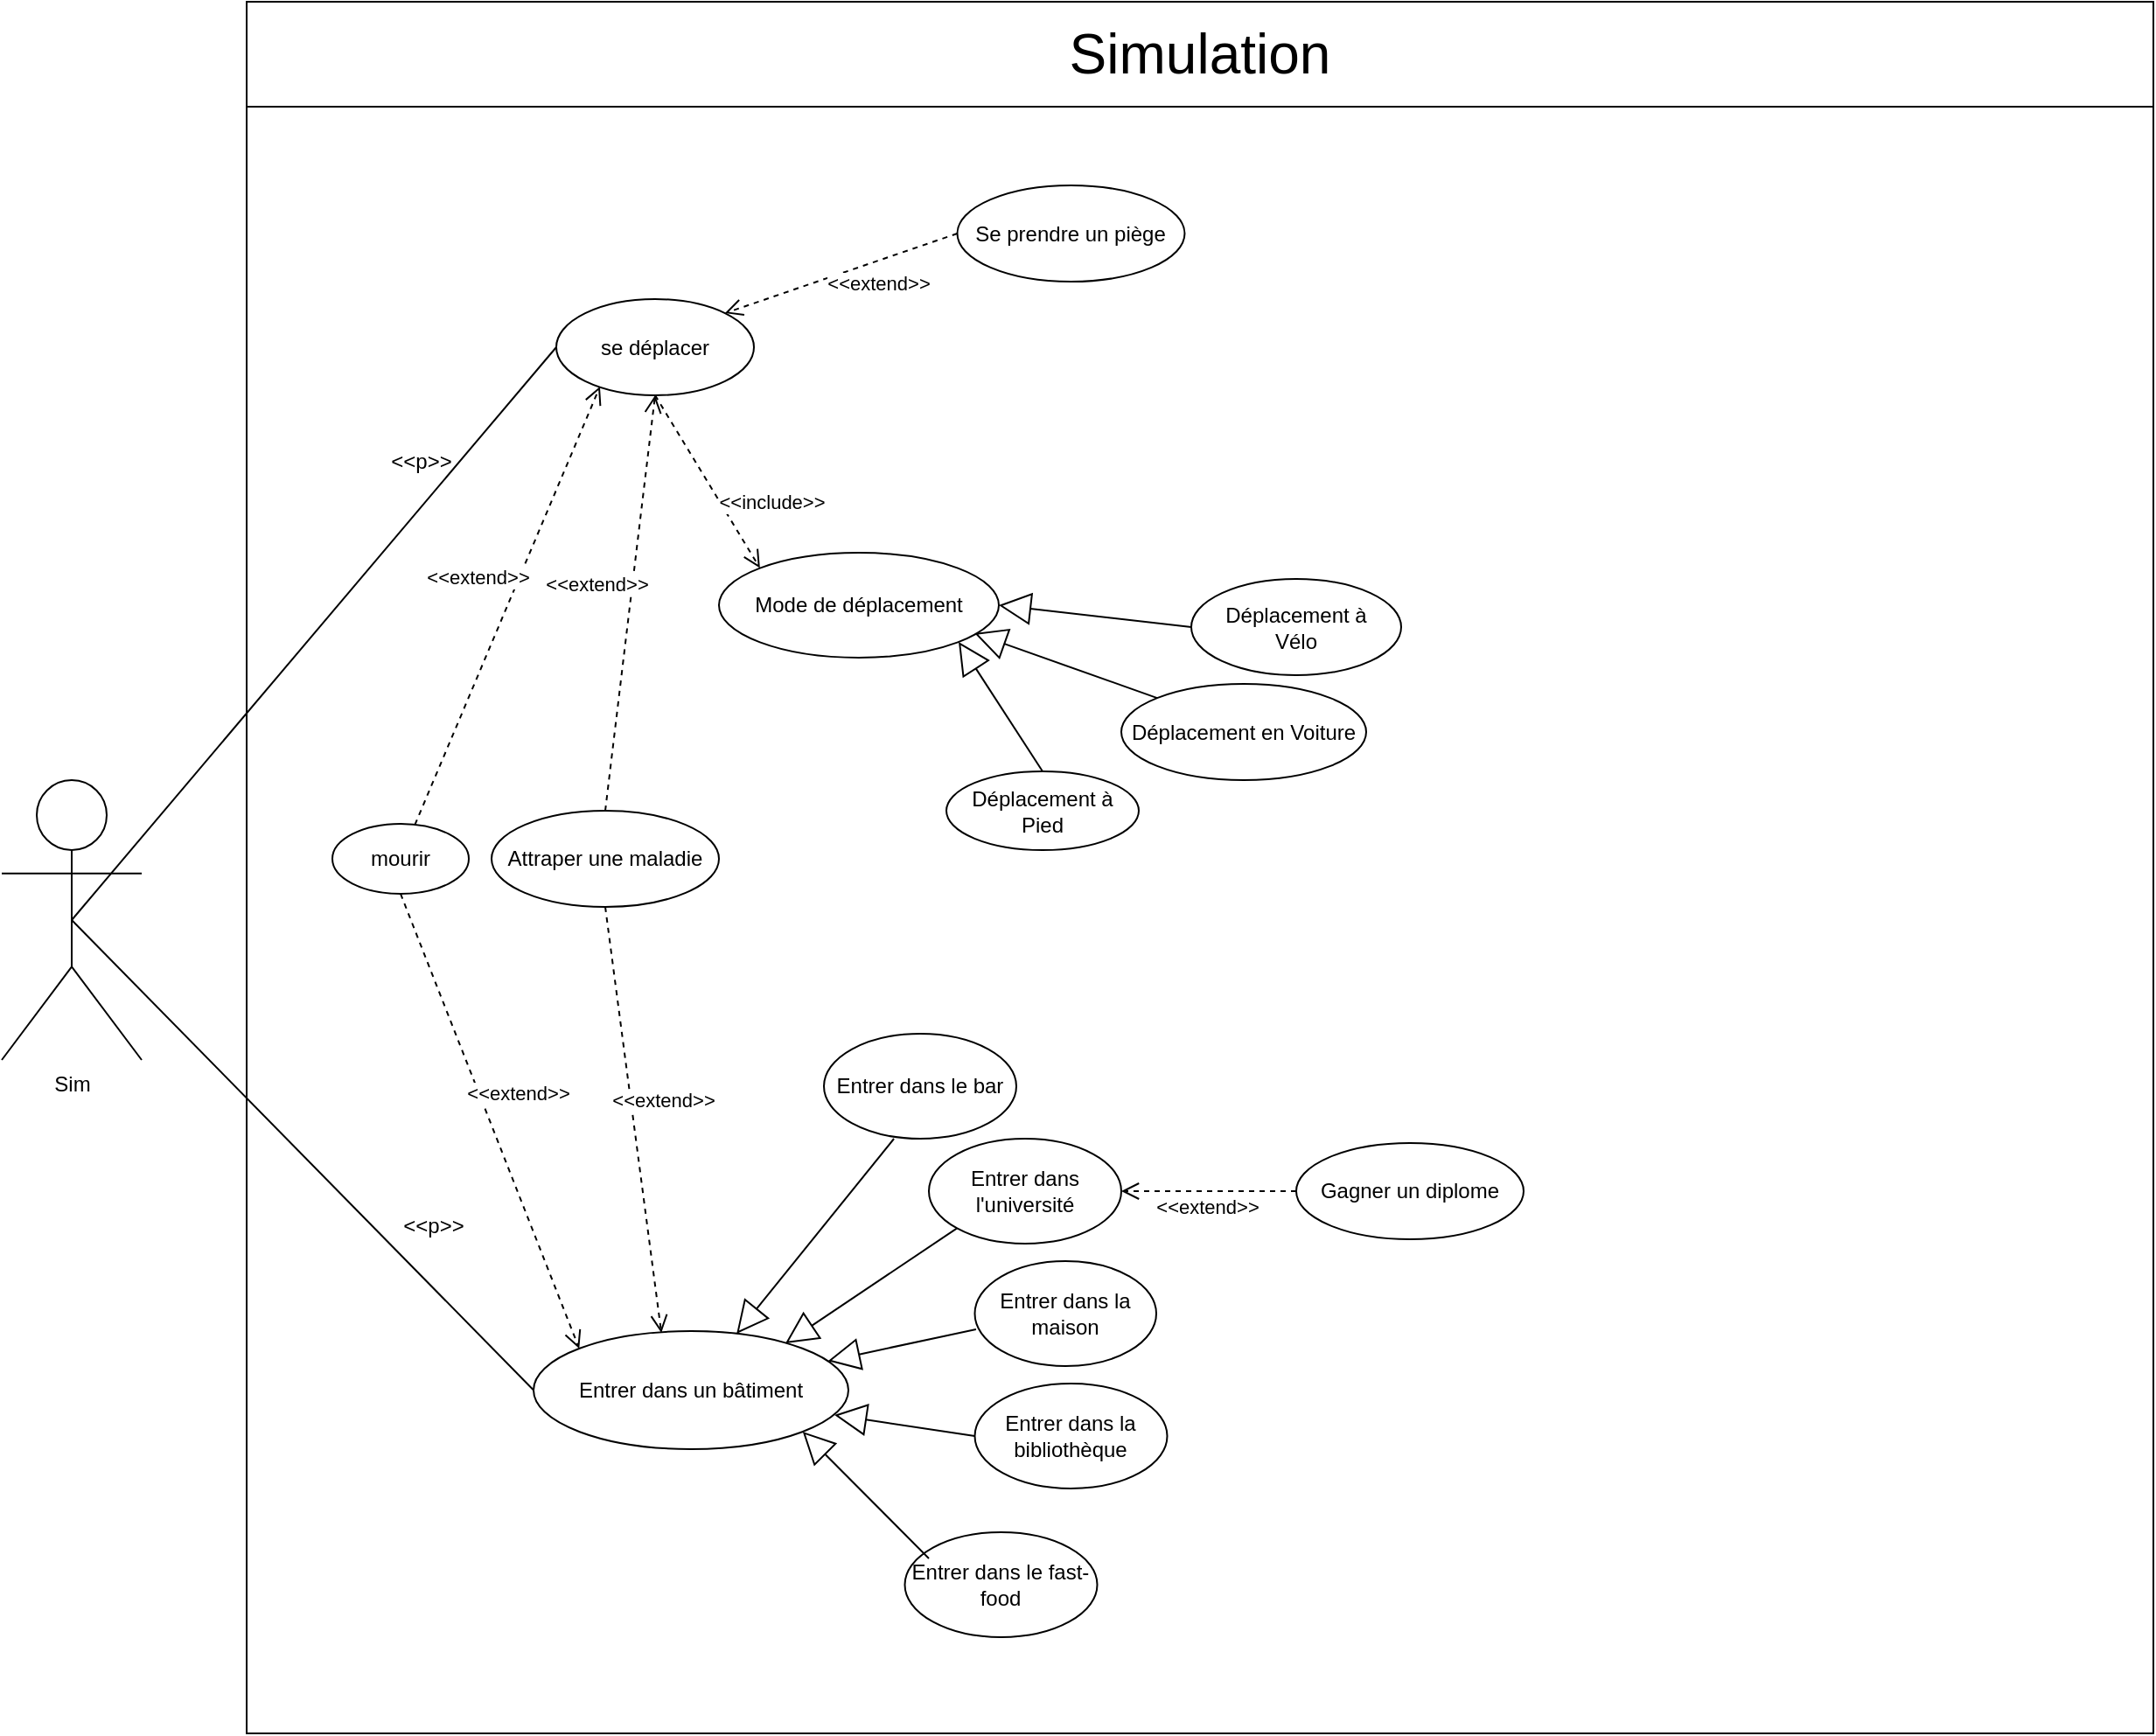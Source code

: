 <mxfile version="13.10.5" type="google"><diagram id="OA0JWnJ_tW4lZjHcCD0n" name="Page-1"><mxGraphModel dx="1422" dy="804" grid="1" gridSize="10" guides="1" tooltips="1" connect="1" arrows="1" fold="1" page="1" pageScale="1" pageWidth="827" pageHeight="1169" math="0" shadow="0"><root><mxCell id="0"/><mxCell id="1" parent="0"/><mxCell id="iRTc6kXaHi1jVRtqje1D-1" value="&lt;div style=&quot;font-size: 32px&quot;&gt;Simulation&lt;/div&gt;" style="rounded=0;whiteSpace=wrap;html=1;" vertex="1" parent="1"><mxGeometry x="160" y="40" width="1090" height="60" as="geometry"/></mxCell><mxCell id="-fndmF2isUTbrpcRtk6o-1" value="" style="rounded=0;whiteSpace=wrap;html=1;" parent="1" vertex="1"><mxGeometry x="160" y="100" width="1090" height="930" as="geometry"/></mxCell><mxCell id="ZEOB2IAuamr7sPjz7oEH-1" value="&lt;div&gt;Sim&lt;/div&gt;" style="shape=umlActor;verticalLabelPosition=bottom;verticalAlign=top;html=1;outlineConnect=0;" parent="1" vertex="1"><mxGeometry x="20" y="485" width="80" height="160" as="geometry"/></mxCell><mxCell id="ZEOB2IAuamr7sPjz7oEH-2" value="&lt;div&gt;Entrer dans un bâtiment&lt;/div&gt;" style="ellipse;whiteSpace=wrap;html=1;" parent="1" vertex="1"><mxGeometry x="324" y="800" width="180" height="67.5" as="geometry"/></mxCell><mxCell id="ZEOB2IAuamr7sPjz7oEH-3" value="se déplacer" style="ellipse;whiteSpace=wrap;html=1;" parent="1" vertex="1"><mxGeometry x="337" y="210" width="113" height="55" as="geometry"/></mxCell><mxCell id="ZEOB2IAuamr7sPjz7oEH-5" value="" style="endArrow=none;html=1;exitX=0.5;exitY=0.5;exitDx=0;exitDy=0;exitPerimeter=0;entryX=0;entryY=0.5;entryDx=0;entryDy=0;" parent="1" source="ZEOB2IAuamr7sPjz7oEH-1" target="ZEOB2IAuamr7sPjz7oEH-3" edge="1"><mxGeometry width="50" height="50" relative="1" as="geometry"><mxPoint x="390" y="330" as="sourcePoint"/><mxPoint x="440" y="280" as="targetPoint"/></mxGeometry></mxCell><mxCell id="ZEOB2IAuamr7sPjz7oEH-6" value="" style="endArrow=none;html=1;entryX=0;entryY=0.5;entryDx=0;entryDy=0;exitX=0.5;exitY=0.5;exitDx=0;exitDy=0;exitPerimeter=0;" parent="1" target="ZEOB2IAuamr7sPjz7oEH-2" edge="1" source="ZEOB2IAuamr7sPjz7oEH-1"><mxGeometry width="50" height="50" relative="1" as="geometry"><mxPoint x="75" y="290" as="sourcePoint"/><mxPoint x="210" y="160" as="targetPoint"/></mxGeometry></mxCell><mxCell id="KVStIPkMtMN7CubOSnxo-7" value="Se prendre un piège" style="ellipse;whiteSpace=wrap;html=1;direction=west;" parent="1" vertex="1"><mxGeometry x="566.24" y="145" width="130" height="55" as="geometry"/></mxCell><mxCell id="iRTc6kXaHi1jVRtqje1D-3" value="Entrer dans la maison" style="ellipse;whiteSpace=wrap;html=1;" vertex="1" parent="1"><mxGeometry x="576.25" y="760" width="103.75" height="60" as="geometry"/></mxCell><mxCell id="iRTc6kXaHi1jVRtqje1D-5" value="&lt;div&gt;&amp;lt;&amp;lt;include&amp;gt;&amp;gt;&lt;/div&gt;" style="html=1;verticalAlign=bottom;endArrow=open;dashed=1;endSize=8;exitX=0.5;exitY=1;exitDx=0;exitDy=0;entryX=0;entryY=0;entryDx=0;entryDy=0;" edge="1" parent="1" source="ZEOB2IAuamr7sPjz7oEH-3" target="iRTc6kXaHi1jVRtqje1D-6"><mxGeometry x="0.633" y="21" relative="1" as="geometry"><mxPoint x="472.5" y="335" as="sourcePoint"/><mxPoint x="562.5" y="335" as="targetPoint"/><mxPoint as="offset"/></mxGeometry></mxCell><mxCell id="iRTc6kXaHi1jVRtqje1D-6" value="Mode de déplacement" style="ellipse;whiteSpace=wrap;html=1;" vertex="1" parent="1"><mxGeometry x="430" y="355" width="160" height="60" as="geometry"/></mxCell><mxCell id="iRTc6kXaHi1jVRtqje1D-7" value="&lt;div&gt;Déplacement à&lt;/div&gt;&lt;div&gt;Vélo&lt;/div&gt;" style="ellipse;whiteSpace=wrap;html=1;" vertex="1" parent="1"><mxGeometry x="700" y="370" width="120" height="55" as="geometry"/></mxCell><mxCell id="iRTc6kXaHi1jVRtqje1D-8" value="Déplacement en Voiture" style="ellipse;whiteSpace=wrap;html=1;" vertex="1" parent="1"><mxGeometry x="660" y="430" width="140" height="55" as="geometry"/></mxCell><mxCell id="iRTc6kXaHi1jVRtqje1D-9" value="&lt;div&gt;Déplacement à &lt;br&gt;&lt;/div&gt;&lt;div&gt;Pied&lt;/div&gt;" style="ellipse;whiteSpace=wrap;html=1;" vertex="1" parent="1"><mxGeometry x="560" y="480" width="110" height="45" as="geometry"/></mxCell><mxCell id="iRTc6kXaHi1jVRtqje1D-16" value="&amp;nbsp;" style="endArrow=block;endSize=16;endFill=0;html=1;exitX=0.5;exitY=0;exitDx=0;exitDy=0;" edge="1" parent="1" source="iRTc6kXaHi1jVRtqje1D-9"><mxGeometry x="0.065" y="18" width="160" relative="1" as="geometry"><mxPoint x="625" y="560" as="sourcePoint"/><mxPoint x="567" y="406" as="targetPoint"/><mxPoint as="offset"/></mxGeometry></mxCell><mxCell id="iRTc6kXaHi1jVRtqje1D-17" value="&amp;nbsp;" style="endArrow=block;endSize=16;endFill=0;html=1;exitX=0;exitY=0;exitDx=0;exitDy=0;entryX=0.913;entryY=0.767;entryDx=0;entryDy=0;entryPerimeter=0;" edge="1" parent="1" source="iRTc6kXaHi1jVRtqje1D-8" target="iRTc6kXaHi1jVRtqje1D-6"><mxGeometry x="-0.289" y="18" width="160" relative="1" as="geometry"><mxPoint x="597.427" y="470.774" as="sourcePoint"/><mxPoint x="587" y="406" as="targetPoint"/><mxPoint as="offset"/></mxGeometry></mxCell><mxCell id="iRTc6kXaHi1jVRtqje1D-19" value="&amp;nbsp;" style="endArrow=block;endSize=16;endFill=0;html=1;exitX=0;exitY=0.5;exitDx=0;exitDy=0;entryX=1;entryY=0.5;entryDx=0;entryDy=0;" edge="1" parent="1" source="iRTc6kXaHi1jVRtqje1D-7" target="iRTc6kXaHi1jVRtqje1D-6"><mxGeometry x="-0.467" y="10" width="160" relative="1" as="geometry"><mxPoint x="577.427" y="490.774" as="sourcePoint"/><mxPoint x="587.126" y="406.002" as="targetPoint"/><mxPoint as="offset"/></mxGeometry></mxCell><mxCell id="iRTc6kXaHi1jVRtqje1D-21" value="&lt;div&gt;&amp;lt;&amp;lt;extend&amp;gt;&amp;gt;&lt;/div&gt;" style="html=1;verticalAlign=bottom;endArrow=open;dashed=1;endSize=8;exitX=1;exitY=0.5;exitDx=0;exitDy=0;entryX=1;entryY=0;entryDx=0;entryDy=0;" edge="1" parent="1" source="KVStIPkMtMN7CubOSnxo-7" target="ZEOB2IAuamr7sPjz7oEH-3"><mxGeometry x="-0.202" y="20" relative="1" as="geometry"><mxPoint x="409.74" y="200" as="sourcePoint"/><mxPoint x="466.24" y="172.5" as="targetPoint"/><mxPoint x="1" as="offset"/></mxGeometry></mxCell><mxCell id="uJXj6AEI3EVIucq3_UUi-2" value="Entrer dans la bibliothèque" style="ellipse;whiteSpace=wrap;html=1;" vertex="1" parent="1"><mxGeometry x="576.25" y="830" width="110" height="60" as="geometry"/></mxCell><mxCell id="uJXj6AEI3EVIucq3_UUi-3" value="Entrer dans le fast-food" style="ellipse;whiteSpace=wrap;html=1;" vertex="1" parent="1"><mxGeometry x="536.25" y="915" width="110" height="60" as="geometry"/></mxCell><mxCell id="uJXj6AEI3EVIucq3_UUi-5" value="Entrer dans l'université" style="ellipse;whiteSpace=wrap;html=1;" vertex="1" parent="1"><mxGeometry x="550" y="690" width="110" height="60" as="geometry"/></mxCell><mxCell id="uJXj6AEI3EVIucq3_UUi-6" value="Entrer dans le bar" style="ellipse;whiteSpace=wrap;html=1;" vertex="1" parent="1"><mxGeometry x="490" y="630" width="110" height="60" as="geometry"/></mxCell><mxCell id="uJXj6AEI3EVIucq3_UUi-7" value="&amp;nbsp;" style="endArrow=block;endSize=16;endFill=0;html=1;exitX=0.364;exitY=1;exitDx=0;exitDy=0;exitPerimeter=0;" edge="1" parent="1" source="uJXj6AEI3EVIucq3_UUi-6" target="ZEOB2IAuamr7sPjz7oEH-2"><mxGeometry x="0.065" y="18" width="160" relative="1" as="geometry"><mxPoint x="625" y="390" as="sourcePoint"/><mxPoint x="577" y="311" as="targetPoint"/><mxPoint as="offset"/></mxGeometry></mxCell><mxCell id="uJXj6AEI3EVIucq3_UUi-9" value="&amp;nbsp;" style="endArrow=block;endSize=16;endFill=0;html=1;exitX=0;exitY=1;exitDx=0;exitDy=0;entryX=0.8;entryY=0.104;entryDx=0;entryDy=0;entryPerimeter=0;" edge="1" parent="1" source="uJXj6AEI3EVIucq3_UUi-5" target="ZEOB2IAuamr7sPjz7oEH-2"><mxGeometry x="0.065" y="18" width="160" relative="1" as="geometry"><mxPoint x="540.04" y="700" as="sourcePoint"/><mxPoint x="450.193" y="811.461" as="targetPoint"/><mxPoint as="offset"/></mxGeometry></mxCell><mxCell id="uJXj6AEI3EVIucq3_UUi-10" value="&amp;nbsp;" style="endArrow=block;endSize=16;endFill=0;html=1;exitX=0.007;exitY=0.65;exitDx=0;exitDy=0;exitPerimeter=0;" edge="1" parent="1" source="iRTc6kXaHi1jVRtqje1D-3" target="ZEOB2IAuamr7sPjz7oEH-2"><mxGeometry x="0.065" y="18" width="160" relative="1" as="geometry"><mxPoint x="550.04" y="710" as="sourcePoint"/><mxPoint x="460.193" y="821.461" as="targetPoint"/><mxPoint as="offset"/></mxGeometry></mxCell><mxCell id="uJXj6AEI3EVIucq3_UUi-11" value="&amp;nbsp;" style="endArrow=block;endSize=16;endFill=0;html=1;exitX=0;exitY=0.5;exitDx=0;exitDy=0;entryX=0.956;entryY=0.711;entryDx=0;entryDy=0;entryPerimeter=0;" edge="1" parent="1" source="uJXj6AEI3EVIucq3_UUi-2" target="ZEOB2IAuamr7sPjz7oEH-2"><mxGeometry x="0.065" y="18" width="160" relative="1" as="geometry"><mxPoint x="560.04" y="720" as="sourcePoint"/><mxPoint x="470.193" y="831.461" as="targetPoint"/><mxPoint as="offset"/></mxGeometry></mxCell><mxCell id="uJXj6AEI3EVIucq3_UUi-12" value="&amp;nbsp;" style="endArrow=block;endSize=16;endFill=0;html=1;exitX=0;exitY=0.5;exitDx=0;exitDy=0;entryX=1;entryY=1;entryDx=0;entryDy=0;" edge="1" parent="1" target="ZEOB2IAuamr7sPjz7oEH-2"><mxGeometry x="0.065" y="18" width="160" relative="1" as="geometry"><mxPoint x="550" y="930" as="sourcePoint"/><mxPoint x="480.193" y="841.461" as="targetPoint"/><mxPoint as="offset"/></mxGeometry></mxCell><mxCell id="uJXj6AEI3EVIucq3_UUi-13" value="Attraper une maladie" style="ellipse;whiteSpace=wrap;html=1;direction=west;" vertex="1" parent="1"><mxGeometry x="300" y="502.5" width="130" height="55" as="geometry"/></mxCell><mxCell id="uJXj6AEI3EVIucq3_UUi-14" value="&lt;div&gt;&amp;lt;&amp;lt;extend&amp;gt;&amp;gt;&lt;/div&gt;" style="html=1;verticalAlign=bottom;endArrow=open;dashed=1;endSize=8;exitX=0.5;exitY=1;exitDx=0;exitDy=0;entryX=0.5;entryY=1;entryDx=0;entryDy=0;" edge="1" parent="1" source="uJXj6AEI3EVIucq3_UUi-13" target="ZEOB2IAuamr7sPjz7oEH-3"><mxGeometry y="18" relative="1" as="geometry"><mxPoint x="576.24" y="182.5" as="sourcePoint"/><mxPoint x="450.003" y="191.793" as="targetPoint"/><mxPoint x="-1" as="offset"/><Array as="points"/></mxGeometry></mxCell><mxCell id="iRTc6kXaHi1jVRtqje1D-22" value="&amp;lt;&amp;lt;p&amp;gt;&amp;gt;" style="text;html=1;strokeColor=none;fillColor=none;align=center;verticalAlign=middle;whiteSpace=wrap;rounded=0;rotation=0;" vertex="1" parent="1"><mxGeometry x="240" y="292.5" width="40" height="20" as="geometry"/></mxCell><mxCell id="iRTc6kXaHi1jVRtqje1D-23" value="&amp;lt;&amp;lt;p&amp;gt;&amp;gt;" style="text;html=1;strokeColor=none;fillColor=none;align=center;verticalAlign=middle;whiteSpace=wrap;rounded=0;rotation=0;" vertex="1" parent="1"><mxGeometry x="247" y="730" width="40" height="20" as="geometry"/></mxCell><mxCell id="uJXj6AEI3EVIucq3_UUi-15" value="Gagner un diplome" style="ellipse;whiteSpace=wrap;html=1;direction=west;" vertex="1" parent="1"><mxGeometry x="760" y="692.5" width="130" height="55" as="geometry"/></mxCell><mxCell id="uJXj6AEI3EVIucq3_UUi-16" value="&lt;div&gt;&amp;lt;&amp;lt;extend&amp;gt;&amp;gt;&lt;/div&gt;" style="html=1;verticalAlign=bottom;endArrow=open;dashed=1;endSize=8;exitX=1;exitY=0.5;exitDx=0;exitDy=0;" edge="1" parent="1" source="uJXj6AEI3EVIucq3_UUi-15" target="uJXj6AEI3EVIucq3_UUi-5"><mxGeometry y="18" relative="1" as="geometry"><mxPoint x="576.24" y="247.5" as="sourcePoint"/><mxPoint x="460" y="247.5" as="targetPoint"/><mxPoint x="-1" as="offset"/></mxGeometry></mxCell><mxCell id="uJXj6AEI3EVIucq3_UUi-17" value="&lt;div&gt;&amp;lt;&amp;lt;extend&amp;gt;&amp;gt;&lt;/div&gt;" style="html=1;verticalAlign=bottom;endArrow=open;dashed=1;endSize=8;entryX=0.221;entryY=0.909;entryDx=0;entryDy=0;entryPerimeter=0;" edge="1" parent="1" source="uJXj6AEI3EVIucq3_UUi-22" target="ZEOB2IAuamr7sPjz7oEH-3"><mxGeometry y="18" relative="1" as="geometry"><mxPoint x="576.24" y="247.5" as="sourcePoint"/><mxPoint x="460" y="247.5" as="targetPoint"/><mxPoint x="-1" as="offset"/></mxGeometry></mxCell><mxCell id="uJXj6AEI3EVIucq3_UUi-19" value="&lt;div&gt;&amp;lt;&amp;lt;extend&amp;gt;&amp;gt;&lt;/div&gt;" style="html=1;verticalAlign=bottom;endArrow=open;dashed=1;endSize=8;exitX=0.5;exitY=1;exitDx=0;exitDy=0;entryX=0;entryY=0;entryDx=0;entryDy=0;" edge="1" parent="1" source="uJXj6AEI3EVIucq3_UUi-22" target="ZEOB2IAuamr7sPjz7oEH-2"><mxGeometry y="18" relative="1" as="geometry"><mxPoint x="696.24" y="650" as="sourcePoint"/><mxPoint x="443.64" y="266.853" as="targetPoint"/><mxPoint x="-1" as="offset"/></mxGeometry></mxCell><mxCell id="uJXj6AEI3EVIucq3_UUi-22" value="&lt;div&gt;mourir&lt;/div&gt;" style="ellipse;whiteSpace=wrap;html=1;" vertex="1" parent="1"><mxGeometry x="209" y="510" width="78" height="40" as="geometry"/></mxCell><mxCell id="uJXj6AEI3EVIucq3_UUi-23" value="&lt;div&gt;&amp;lt;&amp;lt;extend&amp;gt;&amp;gt;&lt;/div&gt;" style="html=1;verticalAlign=bottom;endArrow=open;dashed=1;endSize=8;exitX=0.5;exitY=0;exitDx=0;exitDy=0;entryX=0.406;entryY=0.015;entryDx=0;entryDy=0;entryPerimeter=0;" edge="1" parent="1" source="uJXj6AEI3EVIucq3_UUi-13" target="ZEOB2IAuamr7sPjz7oEH-2"><mxGeometry y="18" relative="1" as="geometry"><mxPoint x="375" y="512.5" as="sourcePoint"/><mxPoint x="403.5" y="275" as="targetPoint"/><mxPoint x="-1" as="offset"/><Array as="points"/></mxGeometry></mxCell></root></mxGraphModel></diagram></mxfile>